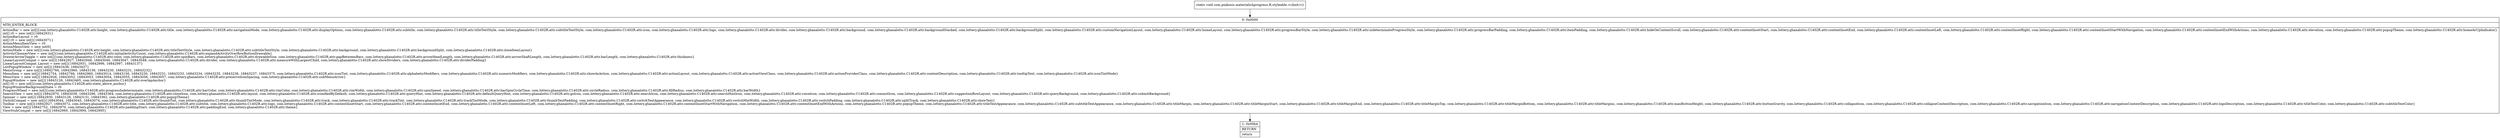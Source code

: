 digraph "CFG forcom.pnikosis.materialishprogress.R.styleable.\<clinit\>()V" {
Node_0 [shape=record,label="{0\:\ 0x0000|MTH_ENTER_BLOCK\l|ActionBar = new int[]\{com.lottery.ghanalotto.C1402R.attr.height, com.lottery.ghanalotto.C1402R.attr.title, com.lottery.ghanalotto.C1402R.attr.navigationMode, com.lottery.ghanalotto.C1402R.attr.displayOptions, com.lottery.ghanalotto.C1402R.attr.subtitle, com.lottery.ghanalotto.C1402R.attr.titleTextStyle, com.lottery.ghanalotto.C1402R.attr.subtitleTextStyle, com.lottery.ghanalotto.C1402R.attr.icon, com.lottery.ghanalotto.C1402R.attr.logo, com.lottery.ghanalotto.C1402R.attr.divider, com.lottery.ghanalotto.C1402R.attr.background, com.lottery.ghanalotto.C1402R.attr.backgroundStacked, com.lottery.ghanalotto.C1402R.attr.backgroundSplit, com.lottery.ghanalotto.C1402R.attr.customNavigationLayout, com.lottery.ghanalotto.C1402R.attr.homeLayout, com.lottery.ghanalotto.C1402R.attr.progressBarStyle, com.lottery.ghanalotto.C1402R.attr.indeterminateProgressStyle, com.lottery.ghanalotto.C1402R.attr.progressBarPadding, com.lottery.ghanalotto.C1402R.attr.itemPadding, com.lottery.ghanalotto.C1402R.attr.hideOnContentScroll, com.lottery.ghanalotto.C1402R.attr.contentInsetStart, com.lottery.ghanalotto.C1402R.attr.contentInsetEnd, com.lottery.ghanalotto.C1402R.attr.contentInsetLeft, com.lottery.ghanalotto.C1402R.attr.contentInsetRight, com.lottery.ghanalotto.C1402R.attr.contentInsetStartWithNavigation, com.lottery.ghanalotto.C1402R.attr.contentInsetEndWithActions, com.lottery.ghanalotto.C1402R.attr.elevation, com.lottery.ghanalotto.C1402R.attr.popupTheme, com.lottery.ghanalotto.C1402R.attr.homeAsUpIndicator\}\lint[] r0 = new int[]\{16842931\}\lActionBarLayout = r0\lint[] r0 = new int[]\{16843071\}\lActionMenuItemView = r0\lActionMenuView = new int[0]\lActionMode = new int[]\{com.lottery.ghanalotto.C1402R.attr.height, com.lottery.ghanalotto.C1402R.attr.titleTextStyle, com.lottery.ghanalotto.C1402R.attr.subtitleTextStyle, com.lottery.ghanalotto.C1402R.attr.background, com.lottery.ghanalotto.C1402R.attr.backgroundSplit, com.lottery.ghanalotto.C1402R.attr.closeItemLayout\}\lActivityChooserView = new int[]\{com.lottery.ghanalotto.C1402R.attr.initialActivityCount, com.lottery.ghanalotto.C1402R.attr.expandActivityOverflowButtonDrawable\}\lDrawerArrowToggle = new int[]\{com.lottery.ghanalotto.C1402R.attr.color, com.lottery.ghanalotto.C1402R.attr.spinBars, com.lottery.ghanalotto.C1402R.attr.drawableSize, com.lottery.ghanalotto.C1402R.attr.gapBetweenBars, com.lottery.ghanalotto.C1402R.attr.arrowHeadLength, com.lottery.ghanalotto.C1402R.attr.arrowShaftLength, com.lottery.ghanalotto.C1402R.attr.barLength, com.lottery.ghanalotto.C1402R.attr.thickness\}\lLinearLayoutCompat = new int[]\{16842927, 16842948, 16843046, 16843047, 16843048, com.lottery.ghanalotto.C1402R.attr.divider, com.lottery.ghanalotto.C1402R.attr.measureWithLargestChild, com.lottery.ghanalotto.C1402R.attr.showDividers, com.lottery.ghanalotto.C1402R.attr.dividerPadding\}\lLinearLayoutCompat_Layout = new int[]\{16842931, 16842996, 16842997, 16843137\}\lListPopupWindow = new int[]\{16843436, 16843437\}\lMenuGroup = new int[]\{16842766, 16842960, 16843156, 16843230, 16843231, 16843232\}\lMenuItem = new int[]\{16842754, 16842766, 16842960, 16843014, 16843156, 16843230, 16843231, 16843233, 16843234, 16843235, 16843236, 16843237, 16843375, com.lottery.ghanalotto.C1402R.attr.iconTint, com.lottery.ghanalotto.C1402R.attr.alphabeticModifiers, com.lottery.ghanalotto.C1402R.attr.numericModifiers, com.lottery.ghanalotto.C1402R.attr.showAsAction, com.lottery.ghanalotto.C1402R.attr.actionLayout, com.lottery.ghanalotto.C1402R.attr.actionViewClass, com.lottery.ghanalotto.C1402R.attr.actionProviderClass, com.lottery.ghanalotto.C1402R.attr.contentDescription, com.lottery.ghanalotto.C1402R.attr.tooltipText, com.lottery.ghanalotto.C1402R.attr.iconTintMode\}\lMenuView = new int[]\{16842926, 16843052, 16843053, 16843054, 16843055, 16843056, 16843057, com.lottery.ghanalotto.C1402R.attr.preserveIconSpacing, com.lottery.ghanalotto.C1402R.attr.subMenuArrow\}\lPopupWindow = new int[]\{16843126, 16843465, com.lottery.ghanalotto.C1402R.attr.overlapAnchor\}\lint[] r0 = new int[]\{com.lottery.ghanalotto.C1402R.attr.state_above_anchor\}\lPopupWindowBackgroundState = r0\lProgressWheel = new int[]\{com.lottery.ghanalotto.C1402R.attr.progressIndeterminate, com.lottery.ghanalotto.C1402R.attr.barColor, com.lottery.ghanalotto.C1402R.attr.rimColor, com.lottery.ghanalotto.C1402R.attr.rimWidth, com.lottery.ghanalotto.C1402R.attr.spinSpeed, com.lottery.ghanalotto.C1402R.attr.barSpinCycleTime, com.lottery.ghanalotto.C1402R.attr.circleRadius, com.lottery.ghanalotto.C1402R.attr.fillRadius, com.lottery.ghanalotto.C1402R.attr.barWidth\}\lSearchView = new int[]\{16842970, 16843039, 16843296, 16843364, com.lottery.ghanalotto.C1402R.attr.closeIcon, com.lottery.ghanalotto.C1402R.attr.layout, com.lottery.ghanalotto.C1402R.attr.iconifiedByDefault, com.lottery.ghanalotto.C1402R.attr.queryHint, com.lottery.ghanalotto.C1402R.attr.defaultQueryHint, com.lottery.ghanalotto.C1402R.attr.goIcon, com.lottery.ghanalotto.C1402R.attr.searchIcon, com.lottery.ghanalotto.C1402R.attr.searchHintIcon, com.lottery.ghanalotto.C1402R.attr.voiceIcon, com.lottery.ghanalotto.C1402R.attr.commitIcon, com.lottery.ghanalotto.C1402R.attr.suggestionRowLayout, com.lottery.ghanalotto.C1402R.attr.queryBackground, com.lottery.ghanalotto.C1402R.attr.submitBackground\}\lSpinner = new int[]\{16842930, 16843126, 16843131, 16843362, com.lottery.ghanalotto.C1402R.attr.popupTheme\}\lSwitchCompat = new int[]\{16843044, 16843045, 16843074, com.lottery.ghanalotto.C1402R.attr.thumbTint, com.lottery.ghanalotto.C1402R.attr.thumbTintMode, com.lottery.ghanalotto.C1402R.attr.track, com.lottery.ghanalotto.C1402R.attr.trackTint, com.lottery.ghanalotto.C1402R.attr.trackTintMode, com.lottery.ghanalotto.C1402R.attr.thumbTextPadding, com.lottery.ghanalotto.C1402R.attr.switchTextAppearance, com.lottery.ghanalotto.C1402R.attr.switchMinWidth, com.lottery.ghanalotto.C1402R.attr.switchPadding, com.lottery.ghanalotto.C1402R.attr.splitTrack, com.lottery.ghanalotto.C1402R.attr.showText\}\lToolbar = new int[]\{16842927, 16843072, com.lottery.ghanalotto.C1402R.attr.title, com.lottery.ghanalotto.C1402R.attr.subtitle, com.lottery.ghanalotto.C1402R.attr.logo, com.lottery.ghanalotto.C1402R.attr.contentInsetStart, com.lottery.ghanalotto.C1402R.attr.contentInsetEnd, com.lottery.ghanalotto.C1402R.attr.contentInsetLeft, com.lottery.ghanalotto.C1402R.attr.contentInsetRight, com.lottery.ghanalotto.C1402R.attr.contentInsetStartWithNavigation, com.lottery.ghanalotto.C1402R.attr.contentInsetEndWithActions, com.lottery.ghanalotto.C1402R.attr.popupTheme, com.lottery.ghanalotto.C1402R.attr.titleTextAppearance, com.lottery.ghanalotto.C1402R.attr.subtitleTextAppearance, com.lottery.ghanalotto.C1402R.attr.titleMargin, com.lottery.ghanalotto.C1402R.attr.titleMarginStart, com.lottery.ghanalotto.C1402R.attr.titleMarginEnd, com.lottery.ghanalotto.C1402R.attr.titleMarginTop, com.lottery.ghanalotto.C1402R.attr.titleMarginBottom, com.lottery.ghanalotto.C1402R.attr.titleMargins, com.lottery.ghanalotto.C1402R.attr.maxButtonHeight, com.lottery.ghanalotto.C1402R.attr.buttonGravity, com.lottery.ghanalotto.C1402R.attr.collapseIcon, com.lottery.ghanalotto.C1402R.attr.collapseContentDescription, com.lottery.ghanalotto.C1402R.attr.navigationIcon, com.lottery.ghanalotto.C1402R.attr.navigationContentDescription, com.lottery.ghanalotto.C1402R.attr.logoDescription, com.lottery.ghanalotto.C1402R.attr.titleTextColor, com.lottery.ghanalotto.C1402R.attr.subtitleTextColor\}\lView = new int[]\{16842752, 16842970, com.lottery.ghanalotto.C1402R.attr.paddingStart, com.lottery.ghanalotto.C1402R.attr.paddingEnd, com.lottery.ghanalotto.C1402R.attr.theme\}\lViewStubCompat = new int[]\{16842960, 16842994, 16842995\}\l}"];
Node_1 [shape=record,label="{1\:\ 0x00b4|RETURN\l|return\l}"];
MethodNode[shape=record,label="{static void com.pnikosis.materialishprogress.R.styleable.\<clinit\>() }"];
MethodNode -> Node_0;
Node_0 -> Node_1;
}

